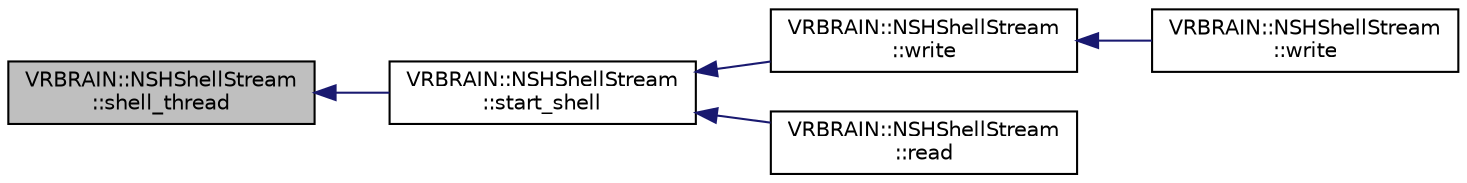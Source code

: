 digraph "VRBRAIN::NSHShellStream::shell_thread"
{
 // INTERACTIVE_SVG=YES
  edge [fontname="Helvetica",fontsize="10",labelfontname="Helvetica",labelfontsize="10"];
  node [fontname="Helvetica",fontsize="10",shape=record];
  rankdir="LR";
  Node1 [label="VRBRAIN::NSHShellStream\l::shell_thread",height=0.2,width=0.4,color="black", fillcolor="grey75", style="filled", fontcolor="black"];
  Node1 -> Node2 [dir="back",color="midnightblue",fontsize="10",style="solid",fontname="Helvetica"];
  Node2 [label="VRBRAIN::NSHShellStream\l::start_shell",height=0.2,width=0.4,color="black", fillcolor="white", style="filled",URL="$classVRBRAIN_1_1NSHShellStream.html#af55f10bc033220186de41f075d139098"];
  Node2 -> Node3 [dir="back",color="midnightblue",fontsize="10",style="solid",fontname="Helvetica"];
  Node3 [label="VRBRAIN::NSHShellStream\l::write",height=0.2,width=0.4,color="black", fillcolor="white", style="filled",URL="$classVRBRAIN_1_1NSHShellStream.html#a19be4482626985fb9a396c2eb7cff4fc"];
  Node3 -> Node4 [dir="back",color="midnightblue",fontsize="10",style="solid",fontname="Helvetica"];
  Node4 [label="VRBRAIN::NSHShellStream\l::write",height=0.2,width=0.4,color="black", fillcolor="white", style="filled",URL="$classVRBRAIN_1_1NSHShellStream.html#a853e3baaf59cd28fb833cbb707c227ad"];
  Node2 -> Node5 [dir="back",color="midnightblue",fontsize="10",style="solid",fontname="Helvetica"];
  Node5 [label="VRBRAIN::NSHShellStream\l::read",height=0.2,width=0.4,color="black", fillcolor="white", style="filled",URL="$classVRBRAIN_1_1NSHShellStream.html#a105871836372c5d3cc6b07a813bacb14"];
}
